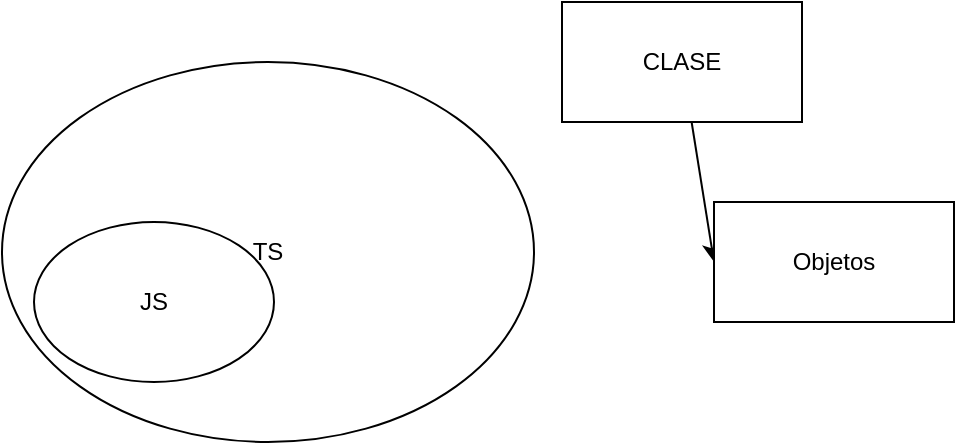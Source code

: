 <mxfile>
    <diagram id="XeSBUTRlRlRQIEg9yO4I" name="Página-1">
        <mxGraphModel dx="1324" dy="527" grid="1" gridSize="10" guides="1" tooltips="1" connect="1" arrows="1" fold="1" page="1" pageScale="1" pageWidth="827" pageHeight="1169" math="0" shadow="0">
            <root>
                <mxCell id="0"/>
                <mxCell id="1" parent="0"/>
                <mxCell id="4" style="edgeStyle=none;html=1;entryX=0;entryY=0.5;entryDx=0;entryDy=0;" edge="1" parent="1" source="2" target="3">
                    <mxGeometry relative="1" as="geometry">
                        <mxPoint x="414" y="250" as="targetPoint"/>
                    </mxGeometry>
                </mxCell>
                <mxCell id="2" value="CLASE" style="rounded=0;whiteSpace=wrap;html=1;" vertex="1" parent="1">
                    <mxGeometry x="354" y="120" width="120" height="60" as="geometry"/>
                </mxCell>
                <mxCell id="3" value="Objetos" style="rounded=0;whiteSpace=wrap;html=1;" vertex="1" parent="1">
                    <mxGeometry x="430" y="220" width="120" height="60" as="geometry"/>
                </mxCell>
                <mxCell id="5" value="JS" style="ellipse;whiteSpace=wrap;html=1;" vertex="1" parent="1">
                    <mxGeometry x="90" y="230" width="120" height="80" as="geometry"/>
                </mxCell>
                <mxCell id="6" value="TS" style="ellipse;whiteSpace=wrap;html=1;fillColor=none;" vertex="1" parent="1">
                    <mxGeometry x="74" y="150" width="266" height="190" as="geometry"/>
                </mxCell>
            </root>
        </mxGraphModel>
    </diagram>
</mxfile>